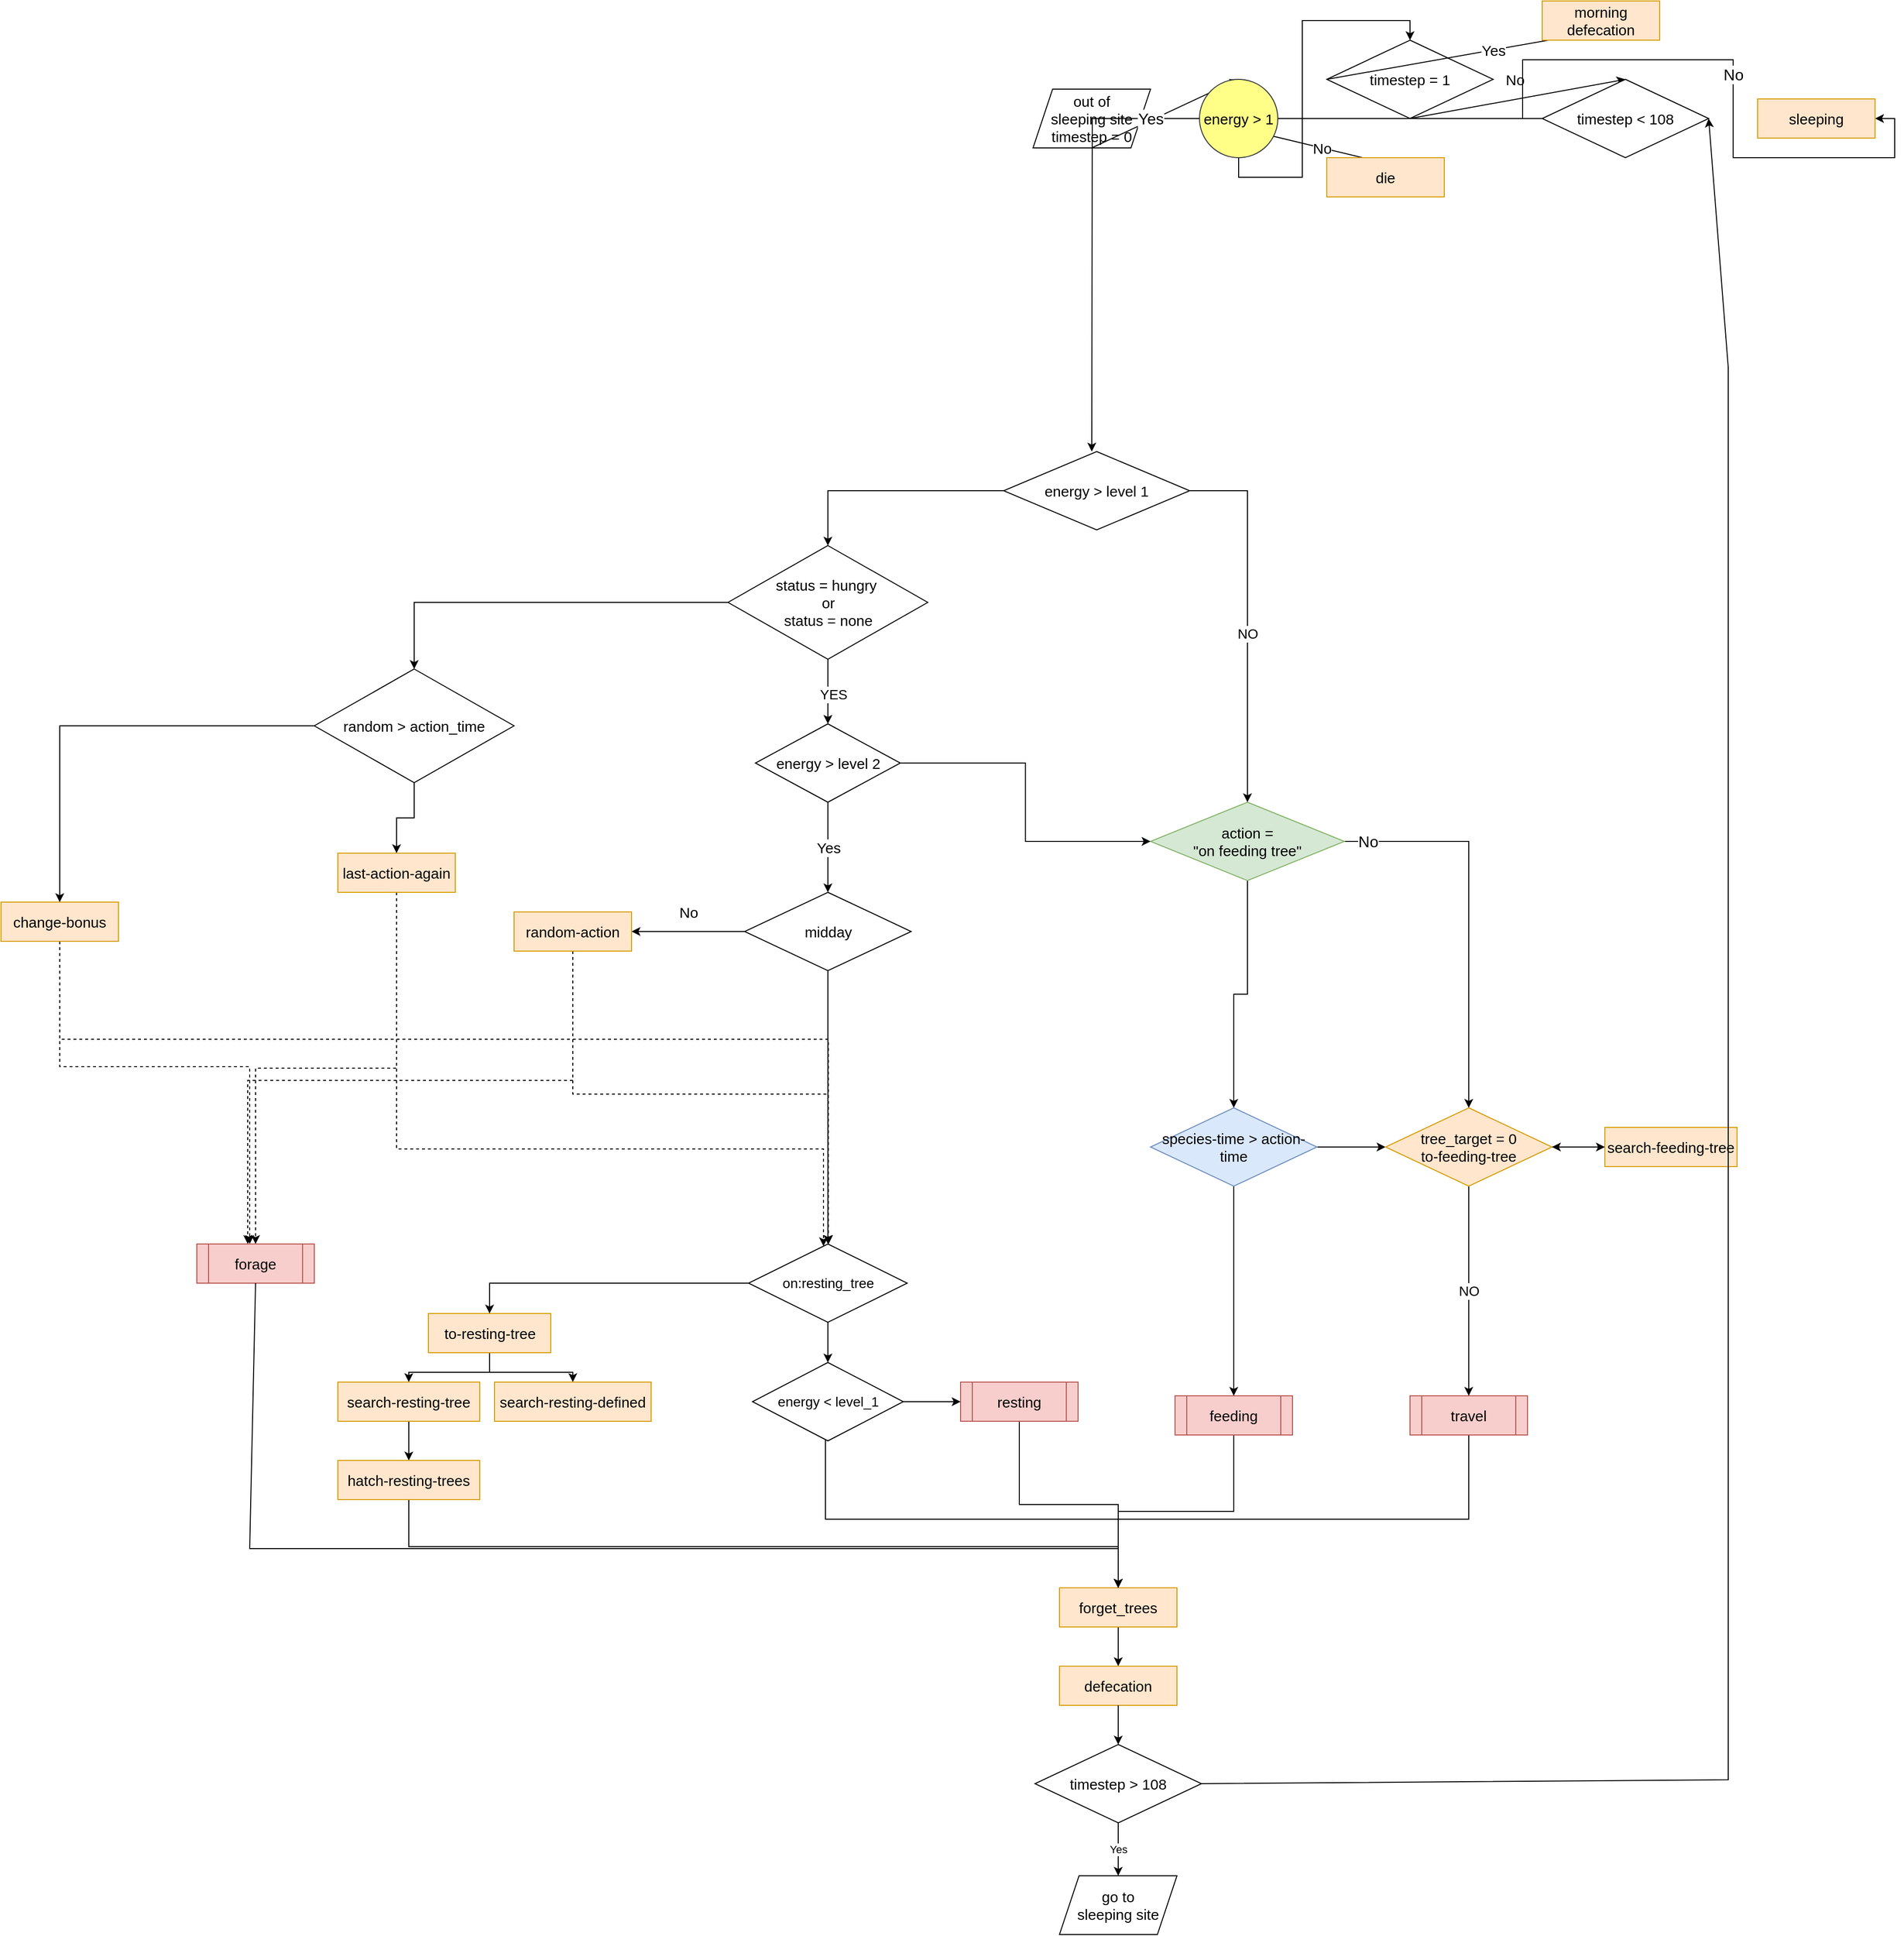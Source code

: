 <mxfile version="17.1.3" type="device"><diagram id="C5RBs43oDa-KdzZeNtuy" name="Page-1"><mxGraphModel dx="3218" dy="2451" grid="1" gridSize="14" guides="1" tooltips="1" connect="1" arrows="1" fold="1" page="1" pageScale="1" pageWidth="1654" pageHeight="1169" math="0" shadow="0"><root><mxCell id="WIyWlLk6GJQsqaUBKTNV-0"/><mxCell id="WIyWlLk6GJQsqaUBKTNV-1" parent="WIyWlLk6GJQsqaUBKTNV-0"/><mxCell id="tO6dvy4YbK8xAkgGYSud-0" value="out of &lt;br style=&quot;font-size: 15px;&quot;&gt;sleeping site&lt;br style=&quot;font-size: 15px;&quot;&gt;timestep = 0" style="shape=parallelogram;perimeter=parallelogramPerimeter;whiteSpace=wrap;html=1;fixedSize=1;fontSize=15;" parent="WIyWlLk6GJQsqaUBKTNV-1" vertex="1"><mxGeometry x="620" y="-130" width="120" height="60" as="geometry"/></mxCell><mxCell id="tO6dvy4YbK8xAkgGYSud-18" value="timestep = 1" style="rhombus;whiteSpace=wrap;html=1;fontSize=15;" parent="WIyWlLk6GJQsqaUBKTNV-1" vertex="1"><mxGeometry x="920" y="-180" width="170" height="80" as="geometry"/></mxCell><mxCell id="tO6dvy4YbK8xAkgGYSud-19" value="" style="endArrow=classic;html=1;rounded=0;exitX=0.5;exitY=1;exitDx=0;exitDy=0;fontSize=15;entryX=0.5;entryY=0;entryDx=0;entryDy=0;" parent="WIyWlLk6GJQsqaUBKTNV-1" source="tO6dvy4YbK8xAkgGYSud-0" target="tO6dvy4YbK8xAkgGYSud-153" edge="1"><mxGeometry width="50" height="50" relative="1" as="geometry"><mxPoint x="560" y="60" as="sourcePoint"/><mxPoint x="680" y="-120" as="targetPoint"/></mxGeometry></mxCell><mxCell id="tO6dvy4YbK8xAkgGYSud-20" value="Yes" style="endArrow=classic;html=1;rounded=0;entryX=1;entryY=0.5;entryDx=0;entryDy=0;exitX=0;exitY=0.5;exitDx=0;exitDy=0;fontSize=15;" parent="WIyWlLk6GJQsqaUBKTNV-1" source="tO6dvy4YbK8xAkgGYSud-18" target="tO6dvy4YbK8xAkgGYSud-36" edge="1"><mxGeometry width="50" height="50" relative="1" as="geometry"><mxPoint x="560" y="70" as="sourcePoint"/><mxPoint x="520" y="30" as="targetPoint"/></mxGeometry></mxCell><mxCell id="tO6dvy4YbK8xAkgGYSud-21" value="No" style="endArrow=classic;html=1;rounded=0;exitX=0.5;exitY=1;exitDx=0;exitDy=0;fontSize=15;entryX=0.5;entryY=0;entryDx=0;entryDy=0;" parent="WIyWlLk6GJQsqaUBKTNV-1" source="tO6dvy4YbK8xAkgGYSud-18" target="tO6dvy4YbK8xAkgGYSud-128" edge="1"><mxGeometry y="20" width="50" height="50" relative="1" as="geometry"><mxPoint x="620" y="310" as="sourcePoint"/><mxPoint x="680" y="120" as="targetPoint"/><mxPoint as="offset"/></mxGeometry></mxCell><mxCell id="tO6dvy4YbK8xAkgGYSud-46" value="No" style="edgeStyle=orthogonalEdgeStyle;rounded=0;orthogonalLoop=1;jettySize=auto;html=1;fontSize=15;" parent="WIyWlLk6GJQsqaUBKTNV-1" source="tO6dvy4YbK8xAkgGYSud-26" target="tO6dvy4YbK8xAkgGYSud-44" edge="1"><mxGeometry y="-20" relative="1" as="geometry"><mxPoint as="offset"/></mxGeometry></mxCell><mxCell id="clpAMMofKc6DDjY9YXW7-21" style="edgeStyle=orthogonalEdgeStyle;rounded=0;orthogonalLoop=1;jettySize=auto;html=1;entryX=0.5;entryY=0;entryDx=0;entryDy=0;fontSize=14;" parent="WIyWlLk6GJQsqaUBKTNV-1" source="tO6dvy4YbK8xAkgGYSud-26" target="clpAMMofKc6DDjY9YXW7-18" edge="1"><mxGeometry relative="1" as="geometry"/></mxCell><mxCell id="tO6dvy4YbK8xAkgGYSud-26" value="midday" style="rhombus;whiteSpace=wrap;html=1;fontSize=15;" parent="WIyWlLk6GJQsqaUBKTNV-1" vertex="1"><mxGeometry x="325.5" y="690" width="170" height="80" as="geometry"/></mxCell><mxCell id="clpAMMofKc6DDjY9YXW7-29" style="edgeStyle=orthogonalEdgeStyle;rounded=0;orthogonalLoop=1;jettySize=auto;html=1;entryX=0.5;entryY=0;entryDx=0;entryDy=0;fontSize=14;" parent="WIyWlLk6GJQsqaUBKTNV-1" source="tO6dvy4YbK8xAkgGYSud-32" target="1HsaX-8YmuePsKmRnp08-8" edge="1"><mxGeometry relative="1" as="geometry"/></mxCell><mxCell id="tO6dvy4YbK8xAkgGYSud-32" value="resting" style="shape=process;whiteSpace=wrap;html=1;backgroundOutline=1;fillColor=#f8cecc;strokeColor=#b85450;fontSize=15;" parent="WIyWlLk6GJQsqaUBKTNV-1" vertex="1"><mxGeometry x="546" y="1190" width="120" height="40" as="geometry"/></mxCell><mxCell id="tO6dvy4YbK8xAkgGYSud-36" value="morning defecation" style="rounded=0;whiteSpace=wrap;html=1;fontSize=15;fillColor=#ffe6cc;strokeColor=#d79b00;" parent="WIyWlLk6GJQsqaUBKTNV-1" vertex="1"><mxGeometry x="1140" y="-220" width="120" height="40" as="geometry"/></mxCell><mxCell id="clpAMMofKc6DDjY9YXW7-17" style="edgeStyle=orthogonalEdgeStyle;rounded=0;orthogonalLoop=1;jettySize=auto;html=1;fontSize=14;" parent="WIyWlLk6GJQsqaUBKTNV-1" source="tO6dvy4YbK8xAkgGYSud-39" target="1HsaX-8YmuePsKmRnp08-8" edge="1"><mxGeometry relative="1" as="geometry"/></mxCell><mxCell id="tO6dvy4YbK8xAkgGYSud-39" value="feeding" style="shape=process;whiteSpace=wrap;html=1;backgroundOutline=1;fillColor=#f8cecc;strokeColor=#b85450;fontSize=15;" parent="WIyWlLk6GJQsqaUBKTNV-1" vertex="1"><mxGeometry x="765" y="1204" width="120" height="40" as="geometry"/></mxCell><mxCell id="clpAMMofKc6DDjY9YXW7-33" style="edgeStyle=orthogonalEdgeStyle;rounded=0;orthogonalLoop=1;jettySize=auto;html=1;entryX=0.5;entryY=0;entryDx=0;entryDy=0;fontSize=14;" parent="WIyWlLk6GJQsqaUBKTNV-1" source="tO6dvy4YbK8xAkgGYSud-40" target="1HsaX-8YmuePsKmRnp08-8" edge="1"><mxGeometry relative="1" as="geometry"><Array as="points"><mxPoint x="1065" y="1330"/><mxPoint x="707" y="1330"/></Array></mxGeometry></mxCell><mxCell id="tO6dvy4YbK8xAkgGYSud-40" value="travel" style="shape=process;whiteSpace=wrap;html=1;backgroundOutline=1;fillColor=#f8cecc;strokeColor=#b85450;fontSize=15;" parent="WIyWlLk6GJQsqaUBKTNV-1" vertex="1"><mxGeometry x="1005" y="1204" width="120" height="40" as="geometry"/></mxCell><mxCell id="clpAMMofKc6DDjY9YXW7-41" style="edgeStyle=orthogonalEdgeStyle;rounded=0;orthogonalLoop=1;jettySize=auto;html=1;fontSize=14;dashed=1;" parent="WIyWlLk6GJQsqaUBKTNV-1" source="tO6dvy4YbK8xAkgGYSud-44" target="clpAMMofKc6DDjY9YXW7-18" edge="1"><mxGeometry relative="1" as="geometry"><Array as="points"><mxPoint x="150" y="896"/><mxPoint x="411" y="896"/></Array></mxGeometry></mxCell><mxCell id="clpAMMofKc6DDjY9YXW7-54" style="edgeStyle=orthogonalEdgeStyle;rounded=0;orthogonalLoop=1;jettySize=auto;html=1;dashed=1;fontSize=14;" parent="WIyWlLk6GJQsqaUBKTNV-1" source="tO6dvy4YbK8xAkgGYSud-44" target="1HsaX-8YmuePsKmRnp08-7" edge="1"><mxGeometry relative="1" as="geometry"><mxPoint x="-182" y="1036" as="targetPoint"/><Array as="points"><mxPoint x="150" y="882"/><mxPoint x="-182" y="882"/></Array></mxGeometry></mxCell><mxCell id="tO6dvy4YbK8xAkgGYSud-44" value="random-action" style="rounded=0;whiteSpace=wrap;html=1;fillColor=#ffe6cc;strokeColor=#d79b00;fontSize=15;" parent="WIyWlLk6GJQsqaUBKTNV-1" vertex="1"><mxGeometry x="90" y="710" width="120" height="40" as="geometry"/></mxCell><mxCell id="clpAMMofKc6DDjY9YXW7-13" style="edgeStyle=orthogonalEdgeStyle;rounded=0;orthogonalLoop=1;jettySize=auto;html=1;fontSize=14;" parent="WIyWlLk6GJQsqaUBKTNV-1" source="tO6dvy4YbK8xAkgGYSud-49" target="tO6dvy4YbK8xAkgGYSud-39" edge="1"><mxGeometry relative="1" as="geometry"/></mxCell><mxCell id="clpAMMofKc6DDjY9YXW7-15" style="edgeStyle=orthogonalEdgeStyle;rounded=0;orthogonalLoop=1;jettySize=auto;html=1;fontSize=14;entryX=0;entryY=0.5;entryDx=0;entryDy=0;" parent="WIyWlLk6GJQsqaUBKTNV-1" source="tO6dvy4YbK8xAkgGYSud-49" target="tO6dvy4YbK8xAkgGYSud-52" edge="1"><mxGeometry relative="1" as="geometry"/></mxCell><mxCell id="tO6dvy4YbK8xAkgGYSud-49" value="species-time &amp;gt; action-time" style="rhombus;whiteSpace=wrap;html=1;fontSize=15;fillColor=#dae8fc;strokeColor=#6c8ebf;" parent="WIyWlLk6GJQsqaUBKTNV-1" vertex="1"><mxGeometry x="740" y="910" width="170" height="80" as="geometry"/></mxCell><mxCell id="tO6dvy4YbK8xAkgGYSud-138" value="" style="edgeStyle=orthogonalEdgeStyle;rounded=0;orthogonalLoop=1;jettySize=auto;html=1;fontSize=16;" parent="WIyWlLk6GJQsqaUBKTNV-1" source="tO6dvy4YbK8xAkgGYSud-52" target="tO6dvy4YbK8xAkgGYSud-135" edge="1"><mxGeometry relative="1" as="geometry"/></mxCell><mxCell id="clpAMMofKc6DDjY9YXW7-14" style="edgeStyle=orthogonalEdgeStyle;rounded=0;orthogonalLoop=1;jettySize=auto;html=1;entryX=0.5;entryY=0;entryDx=0;entryDy=0;fontSize=14;exitX=0.5;exitY=1;exitDx=0;exitDy=0;" parent="WIyWlLk6GJQsqaUBKTNV-1" source="tO6dvy4YbK8xAkgGYSud-121" target="tO6dvy4YbK8xAkgGYSud-49" edge="1"><mxGeometry relative="1" as="geometry"/></mxCell><mxCell id="clpAMMofKc6DDjY9YXW7-32" value="NO" style="edgeStyle=orthogonalEdgeStyle;rounded=0;orthogonalLoop=1;jettySize=auto;html=1;entryX=0.5;entryY=0;entryDx=0;entryDy=0;fontSize=14;" parent="WIyWlLk6GJQsqaUBKTNV-1" source="tO6dvy4YbK8xAkgGYSud-52" target="tO6dvy4YbK8xAkgGYSud-40" edge="1"><mxGeometry relative="1" as="geometry"><Array as="points"><mxPoint x="1065" y="1092"/><mxPoint x="1065" y="1092"/></Array></mxGeometry></mxCell><mxCell id="tO6dvy4YbK8xAkgGYSud-52" value="tree_target = 0&lt;br&gt;to-feeding-tree" style="rhombus;whiteSpace=wrap;html=1;fontSize=15;fillColor=#ffe6cc;strokeColor=#d79b00;" parent="WIyWlLk6GJQsqaUBKTNV-1" vertex="1"><mxGeometry x="980" y="910" width="170" height="80" as="geometry"/></mxCell><mxCell id="tO6dvy4YbK8xAkgGYSud-98" value="Yes" style="edgeStyle=orthogonalEdgeStyle;rounded=0;orthogonalLoop=1;jettySize=auto;html=1;fontSize=15;" parent="WIyWlLk6GJQsqaUBKTNV-1" source="clpAMMofKc6DDjY9YXW7-7" target="tO6dvy4YbK8xAkgGYSud-26" edge="1"><mxGeometry relative="1" as="geometry"><mxPoint x="160" y="520" as="sourcePoint"/></mxGeometry></mxCell><mxCell id="clpAMMofKc6DDjY9YXW7-48" style="edgeStyle=orthogonalEdgeStyle;rounded=0;orthogonalLoop=1;jettySize=auto;html=1;exitX=0.5;exitY=1;exitDx=0;exitDy=0;fontSize=14;dashed=1;" parent="WIyWlLk6GJQsqaUBKTNV-1" source="tO6dvy4YbK8xAkgGYSud-66" target="1HsaX-8YmuePsKmRnp08-7" edge="1"><mxGeometry relative="1" as="geometry"/></mxCell><mxCell id="clpAMMofKc6DDjY9YXW7-49" style="edgeStyle=orthogonalEdgeStyle;rounded=0;orthogonalLoop=1;jettySize=auto;html=1;dashed=1;fontSize=14;" parent="WIyWlLk6GJQsqaUBKTNV-1" source="tO6dvy4YbK8xAkgGYSud-66" target="clpAMMofKc6DDjY9YXW7-18" edge="1"><mxGeometry relative="1" as="geometry"><Array as="points"><mxPoint x="-30" y="952"/><mxPoint x="406" y="952"/></Array></mxGeometry></mxCell><mxCell id="tO6dvy4YbK8xAkgGYSud-66" value="last-action-again" style="rounded=0;whiteSpace=wrap;html=1;fillColor=#ffe6cc;strokeColor=#d79b00;fontSize=15;" parent="WIyWlLk6GJQsqaUBKTNV-1" vertex="1"><mxGeometry x="-90" y="650" width="120" height="40" as="geometry"/></mxCell><mxCell id="clpAMMofKc6DDjY9YXW7-52" style="edgeStyle=orthogonalEdgeStyle;rounded=0;orthogonalLoop=1;jettySize=auto;html=1;dashed=1;fontSize=14;" parent="WIyWlLk6GJQsqaUBKTNV-1" source="tO6dvy4YbK8xAkgGYSud-68" target="1HsaX-8YmuePsKmRnp08-7" edge="1"><mxGeometry relative="1" as="geometry"><Array as="points"><mxPoint x="-374" y="868"/><mxPoint x="-180" y="868"/></Array></mxGeometry></mxCell><mxCell id="clpAMMofKc6DDjY9YXW7-53" style="edgeStyle=orthogonalEdgeStyle;rounded=0;orthogonalLoop=1;jettySize=auto;html=1;dashed=1;fontSize=14;" parent="WIyWlLk6GJQsqaUBKTNV-1" source="tO6dvy4YbK8xAkgGYSud-68" target="clpAMMofKc6DDjY9YXW7-18" edge="1"><mxGeometry relative="1" as="geometry"><Array as="points"><mxPoint x="-374" y="840"/><mxPoint x="411" y="840"/></Array></mxGeometry></mxCell><mxCell id="tO6dvy4YbK8xAkgGYSud-68" value="change-bonus" style="rounded=0;whiteSpace=wrap;html=1;fillColor=#ffe6cc;strokeColor=#d79b00;fontSize=15;" parent="WIyWlLk6GJQsqaUBKTNV-1" vertex="1"><mxGeometry x="-434" y="700" width="120" height="40" as="geometry"/></mxCell><mxCell id="1HsaX-8YmuePsKmRnp08-15" value="Yes" style="edgeStyle=orthogonalEdgeStyle;rounded=0;orthogonalLoop=1;jettySize=auto;html=1;" parent="WIyWlLk6GJQsqaUBKTNV-1" source="tO6dvy4YbK8xAkgGYSud-93" target="tO6dvy4YbK8xAkgGYSud-94" edge="1"><mxGeometry relative="1" as="geometry"/></mxCell><mxCell id="tO6dvy4YbK8xAkgGYSud-93" value="&lt;span style=&quot;font-size: 15px&quot;&gt;timestep &amp;gt; 108&lt;/span&gt;" style="rhombus;whiteSpace=wrap;html=1;fontSize=15;" parent="WIyWlLk6GJQsqaUBKTNV-1" vertex="1"><mxGeometry x="622" y="1560" width="170" height="80" as="geometry"/></mxCell><mxCell id="tO6dvy4YbK8xAkgGYSud-94" value="go to&lt;br style=&quot;font-size: 15px;&quot;&gt;sleeping site" style="shape=parallelogram;perimeter=parallelogramPerimeter;whiteSpace=wrap;html=1;fixedSize=1;fontSize=15;" parent="WIyWlLk6GJQsqaUBKTNV-1" vertex="1"><mxGeometry x="647" y="1694" width="120" height="60" as="geometry"/></mxCell><mxCell id="tO6dvy4YbK8xAkgGYSud-127" value="No" style="edgeStyle=orthogonalEdgeStyle;rounded=0;orthogonalLoop=1;jettySize=auto;html=1;fontSize=16;" parent="WIyWlLk6GJQsqaUBKTNV-1" source="tO6dvy4YbK8xAkgGYSud-121" target="tO6dvy4YbK8xAkgGYSud-52" edge="1"><mxGeometry x="-0.883" relative="1" as="geometry"><mxPoint as="offset"/></mxGeometry></mxCell><mxCell id="tO6dvy4YbK8xAkgGYSud-121" value="action = &lt;br style=&quot;font-size: 15px;&quot;&gt;&quot;on feeding tree&quot;" style="rhombus;whiteSpace=wrap;html=1;fontSize=15;fillColor=#d5e8d4;strokeColor=#82b366;" parent="WIyWlLk6GJQsqaUBKTNV-1" vertex="1"><mxGeometry x="740" y="598" width="198" height="80" as="geometry"/></mxCell><mxCell id="tO6dvy4YbK8xAkgGYSud-129" value="Yes" style="edgeStyle=orthogonalEdgeStyle;rounded=0;orthogonalLoop=1;jettySize=auto;html=1;fontSize=16;" parent="WIyWlLk6GJQsqaUBKTNV-1" source="tO6dvy4YbK8xAkgGYSud-128" edge="1"><mxGeometry relative="1" as="geometry"><mxPoint x="680" y="240" as="targetPoint"/></mxGeometry></mxCell><mxCell id="tO6dvy4YbK8xAkgGYSud-131" value="No" style="edgeStyle=orthogonalEdgeStyle;rounded=0;orthogonalLoop=1;jettySize=auto;html=1;exitX=0;exitY=0.5;exitDx=0;exitDy=0;fontSize=16;entryX=1;entryY=0.5;entryDx=0;entryDy=0;" parent="WIyWlLk6GJQsqaUBKTNV-1" source="tO6dvy4YbK8xAkgGYSud-128" target="tO6dvy4YbK8xAkgGYSud-148" edge="1"><mxGeometry relative="1" as="geometry"><mxPoint x="970" y="160" as="targetPoint"/></mxGeometry></mxCell><mxCell id="tO6dvy4YbK8xAkgGYSud-128" value="timestep &amp;lt; 108" style="rhombus;whiteSpace=wrap;html=1;fontSize=15;" parent="WIyWlLk6GJQsqaUBKTNV-1" vertex="1"><mxGeometry x="1140" y="-140" width="170" height="80" as="geometry"/></mxCell><mxCell id="clpAMMofKc6DDjY9YXW7-37" style="edgeStyle=orthogonalEdgeStyle;rounded=0;orthogonalLoop=1;jettySize=auto;html=1;entryX=1;entryY=0.5;entryDx=0;entryDy=0;fontSize=14;" parent="WIyWlLk6GJQsqaUBKTNV-1" source="tO6dvy4YbK8xAkgGYSud-135" target="tO6dvy4YbK8xAkgGYSud-52" edge="1"><mxGeometry relative="1" as="geometry"/></mxCell><mxCell id="tO6dvy4YbK8xAkgGYSud-135" value="search-feeding-tree" style="rounded=0;whiteSpace=wrap;html=1;fillColor=#ffe6cc;strokeColor=#d79b00;fontSize=15;" parent="WIyWlLk6GJQsqaUBKTNV-1" vertex="1"><mxGeometry x="1204" y="930" width="135" height="40" as="geometry"/></mxCell><mxCell id="tO6dvy4YbK8xAkgGYSud-143" style="edgeStyle=orthogonalEdgeStyle;rounded=0;orthogonalLoop=1;jettySize=auto;html=1;fontSize=16;" parent="WIyWlLk6GJQsqaUBKTNV-1" source="tO6dvy4YbK8xAkgGYSud-139" target="tO6dvy4YbK8xAkgGYSud-141" edge="1"><mxGeometry relative="1" as="geometry"/></mxCell><mxCell id="tO6dvy4YbK8xAkgGYSud-144" style="edgeStyle=orthogonalEdgeStyle;rounded=0;orthogonalLoop=1;jettySize=auto;html=1;fontSize=16;" parent="WIyWlLk6GJQsqaUBKTNV-1" source="tO6dvy4YbK8xAkgGYSud-139" target="tO6dvy4YbK8xAkgGYSud-142" edge="1"><mxGeometry relative="1" as="geometry"><Array as="points"><mxPoint x="65" y="1180"/><mxPoint x="150" y="1180"/></Array></mxGeometry></mxCell><mxCell id="tO6dvy4YbK8xAkgGYSud-139" value="to-resting-tree" style="rounded=0;whiteSpace=wrap;html=1;fillColor=#ffe6cc;strokeColor=#d79b00;fontSize=15;" parent="WIyWlLk6GJQsqaUBKTNV-1" vertex="1"><mxGeometry x="2.5" y="1120" width="125" height="40" as="geometry"/></mxCell><mxCell id="1HsaX-8YmuePsKmRnp08-10" value="" style="edgeStyle=orthogonalEdgeStyle;rounded=0;orthogonalLoop=1;jettySize=auto;html=1;" parent="WIyWlLk6GJQsqaUBKTNV-1" source="tO6dvy4YbK8xAkgGYSud-141" target="tO6dvy4YbK8xAkgGYSud-145" edge="1"><mxGeometry relative="1" as="geometry"/></mxCell><mxCell id="tO6dvy4YbK8xAkgGYSud-141" value="search-resting-tree" style="rounded=0;whiteSpace=wrap;html=1;fillColor=#ffe6cc;strokeColor=#d79b00;fontSize=15;" parent="WIyWlLk6GJQsqaUBKTNV-1" vertex="1"><mxGeometry x="-90" y="1190" width="145" height="40" as="geometry"/></mxCell><mxCell id="tO6dvy4YbK8xAkgGYSud-142" value="search-resting-defined" style="rounded=0;whiteSpace=wrap;html=1;fillColor=#ffe6cc;strokeColor=#d79b00;fontSize=15;" parent="WIyWlLk6GJQsqaUBKTNV-1" vertex="1"><mxGeometry x="70" y="1190" width="160" height="40" as="geometry"/></mxCell><mxCell id="clpAMMofKc6DDjY9YXW7-55" style="edgeStyle=orthogonalEdgeStyle;rounded=0;orthogonalLoop=1;jettySize=auto;html=1;fontSize=14;" parent="WIyWlLk6GJQsqaUBKTNV-1" source="tO6dvy4YbK8xAkgGYSud-145" target="1HsaX-8YmuePsKmRnp08-8" edge="1"><mxGeometry relative="1" as="geometry"><Array as="points"><mxPoint x="-17" y="1358"/><mxPoint x="707" y="1358"/></Array></mxGeometry></mxCell><mxCell id="tO6dvy4YbK8xAkgGYSud-145" value="hatch-resting-trees" style="rounded=0;whiteSpace=wrap;html=1;fillColor=#ffe6cc;strokeColor=#d79b00;fontSize=15;" parent="WIyWlLk6GJQsqaUBKTNV-1" vertex="1"><mxGeometry x="-90" y="1270" width="145" height="40" as="geometry"/></mxCell><mxCell id="tO6dvy4YbK8xAkgGYSud-148" value="sleeping" style="rounded=0;whiteSpace=wrap;html=1;fontSize=15;fillColor=#ffe6cc;strokeColor=#d79b00;" parent="WIyWlLk6GJQsqaUBKTNV-1" vertex="1"><mxGeometry x="1360" y="-120" width="120" height="40" as="geometry"/></mxCell><mxCell id="tO6dvy4YbK8xAkgGYSud-152" value="" style="edgeStyle=orthogonalEdgeStyle;rounded=0;orthogonalLoop=1;jettySize=auto;html=1;fontSize=16;exitX=0.5;exitY=1;exitDx=0;exitDy=0;entryX=0.5;entryY=0;entryDx=0;entryDy=0;" parent="WIyWlLk6GJQsqaUBKTNV-1" source="tO6dvy4YbK8xAkgGYSud-153" target="tO6dvy4YbK8xAkgGYSud-18" edge="1"><mxGeometry relative="1" as="geometry"><mxPoint x="680" y="-40" as="sourcePoint"/></mxGeometry></mxCell><mxCell id="tO6dvy4YbK8xAkgGYSud-150" value="No" style="endArrow=classic;html=1;rounded=0;entryX=1;entryY=0.5;entryDx=0;entryDy=0;fontSize=15;exitX=0;exitY=0.5;exitDx=0;exitDy=0;" parent="WIyWlLk6GJQsqaUBKTNV-1" source="tO6dvy4YbK8xAkgGYSud-153" target="tO6dvy4YbK8xAkgGYSud-151" edge="1"><mxGeometry width="50" height="50" relative="1" as="geometry"><mxPoint x="595" y="-80" as="sourcePoint"/><mxPoint x="520" y="-90" as="targetPoint"/></mxGeometry></mxCell><mxCell id="tO6dvy4YbK8xAkgGYSud-151" value="die" style="rounded=0;whiteSpace=wrap;html=1;fontSize=15;fillColor=#ffe6cc;strokeColor=#d79b00;" parent="WIyWlLk6GJQsqaUBKTNV-1" vertex="1"><mxGeometry x="920" y="-60" width="120" height="40" as="geometry"/></mxCell><mxCell id="tO6dvy4YbK8xAkgGYSud-153" value="&lt;font face=&quot;helvetica&quot;&gt;energy &amp;gt; 1&lt;/font&gt;" style="ellipse;whiteSpace=wrap;html=1;aspect=fixed;fontSize=15;fillColor=#ffff88;strokeColor=#36393d;" parent="WIyWlLk6GJQsqaUBKTNV-1" vertex="1"><mxGeometry x="790" y="-140" width="80" height="80" as="geometry"/></mxCell><mxCell id="1HsaX-8YmuePsKmRnp08-7" value="forage" style="shape=process;whiteSpace=wrap;html=1;backgroundOutline=1;fillColor=#f8cecc;strokeColor=#b85450;fontSize=15;" parent="WIyWlLk6GJQsqaUBKTNV-1" vertex="1"><mxGeometry x="-234" y="1049" width="120" height="40" as="geometry"/></mxCell><mxCell id="1HsaX-8YmuePsKmRnp08-17" value="" style="edgeStyle=orthogonalEdgeStyle;rounded=0;orthogonalLoop=1;jettySize=auto;html=1;" parent="WIyWlLk6GJQsqaUBKTNV-1" source="1HsaX-8YmuePsKmRnp08-8" target="1HsaX-8YmuePsKmRnp08-9" edge="1"><mxGeometry relative="1" as="geometry"/></mxCell><mxCell id="1HsaX-8YmuePsKmRnp08-8" value="forget_trees" style="rounded=0;whiteSpace=wrap;html=1;fillColor=#ffe6cc;strokeColor=#d79b00;fontSize=15;" parent="WIyWlLk6GJQsqaUBKTNV-1" vertex="1"><mxGeometry x="647" y="1400" width="120" height="40" as="geometry"/></mxCell><mxCell id="1HsaX-8YmuePsKmRnp08-9" value="defecation" style="rounded=0;whiteSpace=wrap;html=1;fillColor=#ffe6cc;strokeColor=#d79b00;fontSize=15;" parent="WIyWlLk6GJQsqaUBKTNV-1" vertex="1"><mxGeometry x="647" y="1480" width="120" height="40" as="geometry"/></mxCell><mxCell id="1HsaX-8YmuePsKmRnp08-12" value="" style="endArrow=none;html=1;rounded=0;entryX=0.5;entryY=1;entryDx=0;entryDy=0;exitX=0.5;exitY=0;exitDx=0;exitDy=0;" parent="WIyWlLk6GJQsqaUBKTNV-1" source="1HsaX-8YmuePsKmRnp08-8" target="1HsaX-8YmuePsKmRnp08-7" edge="1"><mxGeometry width="50" height="50" relative="1" as="geometry"><mxPoint x="725" y="1360" as="sourcePoint"/><mxPoint x="400" y="1200" as="targetPoint"/><Array as="points"><mxPoint x="707" y="1360"/><mxPoint x="-180" y="1360"/></Array></mxGeometry></mxCell><mxCell id="1HsaX-8YmuePsKmRnp08-14" value="" style="endArrow=classic;html=1;rounded=0;entryX=0.5;entryY=0;entryDx=0;entryDy=0;exitX=0.5;exitY=1;exitDx=0;exitDy=0;" parent="WIyWlLk6GJQsqaUBKTNV-1" source="1HsaX-8YmuePsKmRnp08-9" target="tO6dvy4YbK8xAkgGYSud-93" edge="1"><mxGeometry width="50" height="50" relative="1" as="geometry"><mxPoint x="350" y="1400" as="sourcePoint"/><mxPoint x="400" y="1350" as="targetPoint"/></mxGeometry></mxCell><mxCell id="1HsaX-8YmuePsKmRnp08-16" value="" style="endArrow=classic;html=1;rounded=0;exitX=1;exitY=0.5;exitDx=0;exitDy=0;entryX=1;entryY=0.5;entryDx=0;entryDy=0;" parent="WIyWlLk6GJQsqaUBKTNV-1" source="tO6dvy4YbK8xAkgGYSud-93" target="tO6dvy4YbK8xAkgGYSud-128" edge="1"><mxGeometry width="50" height="50" relative="1" as="geometry"><mxPoint x="550" y="1210" as="sourcePoint"/><mxPoint x="1000" y="80" as="targetPoint"/><Array as="points"><mxPoint x="1330" y="1596"/><mxPoint x="1330" y="154"/></Array></mxGeometry></mxCell><mxCell id="clpAMMofKc6DDjY9YXW7-3" style="edgeStyle=orthogonalEdgeStyle;rounded=0;orthogonalLoop=1;jettySize=auto;html=1;entryX=0.5;entryY=0;entryDx=0;entryDy=0;exitX=1;exitY=0.5;exitDx=0;exitDy=0;" parent="WIyWlLk6GJQsqaUBKTNV-1" source="clpAMMofKc6DDjY9YXW7-2" target="tO6dvy4YbK8xAkgGYSud-121" edge="1"><mxGeometry relative="1" as="geometry"/></mxCell><mxCell id="clpAMMofKc6DDjY9YXW7-4" value="NO" style="edgeLabel;html=1;align=center;verticalAlign=middle;resizable=0;points=[];fontSize=14;" parent="clpAMMofKc6DDjY9YXW7-3" vertex="1" connectable="0"><mxGeometry x="0.088" relative="1" as="geometry"><mxPoint as="offset"/></mxGeometry></mxCell><mxCell id="clpAMMofKc6DDjY9YXW7-5" style="edgeStyle=orthogonalEdgeStyle;rounded=0;orthogonalLoop=1;jettySize=auto;html=1;fontSize=14;" parent="WIyWlLk6GJQsqaUBKTNV-1" source="clpAMMofKc6DDjY9YXW7-2" target="clpAMMofKc6DDjY9YXW7-6" edge="1"><mxGeometry relative="1" as="geometry"><mxPoint x="406" y="364" as="targetPoint"/></mxGeometry></mxCell><mxCell id="clpAMMofKc6DDjY9YXW7-2" value="&lt;span style=&quot;font-family: &amp;#34;helvetica&amp;#34; ; font-size: 15px&quot;&gt;energy &amp;gt; level 1&lt;/span&gt;" style="rhombus;whiteSpace=wrap;html=1;" parent="WIyWlLk6GJQsqaUBKTNV-1" vertex="1"><mxGeometry x="590" y="240" width="190" height="80" as="geometry"/></mxCell><mxCell id="clpAMMofKc6DDjY9YXW7-8" style="edgeStyle=orthogonalEdgeStyle;rounded=0;orthogonalLoop=1;jettySize=auto;html=1;fontSize=14;" parent="WIyWlLk6GJQsqaUBKTNV-1" source="clpAMMofKc6DDjY9YXW7-6" target="clpAMMofKc6DDjY9YXW7-7" edge="1"><mxGeometry relative="1" as="geometry"/></mxCell><mxCell id="clpAMMofKc6DDjY9YXW7-9" value="YES" style="edgeLabel;html=1;align=center;verticalAlign=middle;resizable=0;points=[];fontSize=14;" parent="clpAMMofKc6DDjY9YXW7-8" vertex="1" connectable="0"><mxGeometry x="0.094" y="5" relative="1" as="geometry"><mxPoint as="offset"/></mxGeometry></mxCell><mxCell id="clpAMMofKc6DDjY9YXW7-11" style="edgeStyle=orthogonalEdgeStyle;rounded=0;orthogonalLoop=1;jettySize=auto;html=1;fontSize=14;entryX=0.5;entryY=0;entryDx=0;entryDy=0;" parent="WIyWlLk6GJQsqaUBKTNV-1" source="clpAMMofKc6DDjY9YXW7-6" target="clpAMMofKc6DDjY9YXW7-45" edge="1"><mxGeometry relative="1" as="geometry"><mxPoint x="-7" y="483.0" as="targetPoint"/></mxGeometry></mxCell><mxCell id="clpAMMofKc6DDjY9YXW7-6" value="&lt;span style=&quot;font-size: 15px&quot;&gt;status = hungry&amp;nbsp;&lt;br&gt;or&lt;br&gt;status = none&lt;br&gt;&lt;/span&gt;" style="rhombus;whiteSpace=wrap;html=1;fontSize=14;" parent="WIyWlLk6GJQsqaUBKTNV-1" vertex="1"><mxGeometry x="308.5" y="336" width="204" height="116" as="geometry"/></mxCell><mxCell id="clpAMMofKc6DDjY9YXW7-12" style="edgeStyle=orthogonalEdgeStyle;rounded=0;orthogonalLoop=1;jettySize=auto;html=1;fontSize=14;" parent="WIyWlLk6GJQsqaUBKTNV-1" source="clpAMMofKc6DDjY9YXW7-7" target="tO6dvy4YbK8xAkgGYSud-121" edge="1"><mxGeometry relative="1" as="geometry"/></mxCell><mxCell id="clpAMMofKc6DDjY9YXW7-7" value="&lt;span style=&quot;font-size: 15px&quot;&gt;energy &amp;gt; level 2&lt;/span&gt;" style="rhombus;whiteSpace=wrap;html=1;fontSize=14;" parent="WIyWlLk6GJQsqaUBKTNV-1" vertex="1"><mxGeometry x="336.5" y="518" width="148" height="80" as="geometry"/></mxCell><mxCell id="clpAMMofKc6DDjY9YXW7-20" style="edgeStyle=orthogonalEdgeStyle;rounded=0;orthogonalLoop=1;jettySize=auto;html=1;entryX=0.5;entryY=0;entryDx=0;entryDy=0;fontSize=14;" parent="WIyWlLk6GJQsqaUBKTNV-1" source="clpAMMofKc6DDjY9YXW7-18" target="tO6dvy4YbK8xAkgGYSud-139" edge="1"><mxGeometry relative="1" as="geometry"/></mxCell><mxCell id="clpAMMofKc6DDjY9YXW7-25" style="edgeStyle=orthogonalEdgeStyle;rounded=0;orthogonalLoop=1;jettySize=auto;html=1;entryX=0.5;entryY=0;entryDx=0;entryDy=0;fontSize=14;" parent="WIyWlLk6GJQsqaUBKTNV-1" source="clpAMMofKc6DDjY9YXW7-18" target="clpAMMofKc6DDjY9YXW7-24" edge="1"><mxGeometry relative="1" as="geometry"/></mxCell><mxCell id="clpAMMofKc6DDjY9YXW7-18" value="on:resting_tree" style="rhombus;whiteSpace=wrap;html=1;fontSize=14;" parent="WIyWlLk6GJQsqaUBKTNV-1" vertex="1"><mxGeometry x="329.5" y="1049" width="162" height="80" as="geometry"/></mxCell><mxCell id="clpAMMofKc6DDjY9YXW7-27" style="edgeStyle=orthogonalEdgeStyle;rounded=0;orthogonalLoop=1;jettySize=auto;html=1;fontSize=14;" parent="WIyWlLk6GJQsqaUBKTNV-1" source="clpAMMofKc6DDjY9YXW7-24" target="tO6dvy4YbK8xAkgGYSud-32" edge="1"><mxGeometry relative="1" as="geometry"/></mxCell><mxCell id="clpAMMofKc6DDjY9YXW7-28" style="edgeStyle=orthogonalEdgeStyle;rounded=0;orthogonalLoop=1;jettySize=auto;html=1;fontSize=14;" parent="WIyWlLk6GJQsqaUBKTNV-1" source="clpAMMofKc6DDjY9YXW7-24" target="1HsaX-8YmuePsKmRnp08-8" edge="1"><mxGeometry relative="1" as="geometry"><Array as="points"><mxPoint x="408" y="1330"/><mxPoint x="707" y="1330"/></Array></mxGeometry></mxCell><mxCell id="clpAMMofKc6DDjY9YXW7-24" value="energy &amp;lt; level_1" style="rhombus;whiteSpace=wrap;html=1;fontSize=14;" parent="WIyWlLk6GJQsqaUBKTNV-1" vertex="1"><mxGeometry x="333.5" y="1170" width="154" height="80" as="geometry"/></mxCell><mxCell id="clpAMMofKc6DDjY9YXW7-46" style="edgeStyle=orthogonalEdgeStyle;rounded=0;orthogonalLoop=1;jettySize=auto;html=1;entryX=0.5;entryY=0;entryDx=0;entryDy=0;fontSize=14;" parent="WIyWlLk6GJQsqaUBKTNV-1" source="clpAMMofKc6DDjY9YXW7-45" target="tO6dvy4YbK8xAkgGYSud-66" edge="1"><mxGeometry relative="1" as="geometry"/></mxCell><mxCell id="clpAMMofKc6DDjY9YXW7-47" style="edgeStyle=orthogonalEdgeStyle;rounded=0;orthogonalLoop=1;jettySize=auto;html=1;fontSize=14;" parent="WIyWlLk6GJQsqaUBKTNV-1" source="clpAMMofKc6DDjY9YXW7-45" target="tO6dvy4YbK8xAkgGYSud-68" edge="1"><mxGeometry relative="1" as="geometry"/></mxCell><mxCell id="clpAMMofKc6DDjY9YXW7-45" value="&lt;span style=&quot;font-size: 15px&quot;&gt;random &amp;gt; action_time&lt;br&gt;&lt;/span&gt;" style="rhombus;whiteSpace=wrap;html=1;fontSize=14;" parent="WIyWlLk6GJQsqaUBKTNV-1" vertex="1"><mxGeometry x="-114" y="462" width="204" height="116" as="geometry"/></mxCell></root></mxGraphModel></diagram></mxfile>